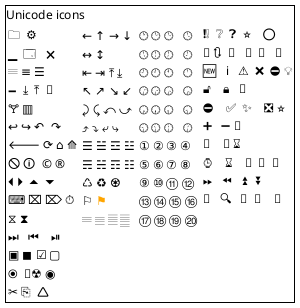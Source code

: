 @startsalt
 
' Unicode characters don't scale but they 
' render more reliably and result in more 
' readable markup than sprites and 
' openiconic
' https://www.vertex42.com/ExcelTips/unicode-symbols.html

{+Unicode icons
  {
{
    🗀  ⚙
  ▁  🗔   🗙
  𝄘 ≡ ☰
  🗕  ⤓  ⤒  🔗  
  🝖 ▥ 
  	↩ ↪ ↶  ↷
  🡐 ⟳ ⌂ ⟰
  🛇 🛈  © ®
  ⏴ ⏵  ⏶  ⏷
   ⌨ ⌧ ⌦ ⏱
   ⧖ ⧗ 
  ⏭   ⏮    ⏯
  ▣ ◼ ☑ ▢ 
  ⦿  🔘☢ ◉
  ✂ ⎘  🛆
  }|
{
{    
  ← ↑ → ↓ 
  ↔ ↕ 
  ⇤ ⇥ ⤒ ⤓
  ↖ ↗ ↘ ↙ 
  ⤸ ⤹ ⤺ ⤻
  ⤴ ⤵ ⤶ ⤷	
☰ ☱ ☲ ☳	
☴ ☵ ☶ ☷
♺ ♻ ♼
⚐ <color:orange>⚑

𝄘 𝄙 𝄚 𝄛
}|
{

🕐 🕑 🕒   🕓 
🕔 🕕 🕖   🕗
🕘 🕙 🕚   🕛 
🕜 🕝 🕞   🕟
🕠 🕡 🕢   🕣
🕤 🕥 🕦   🕧
① ② ③ ④ 
  ⑤ ⑥ ⑦ ⑧ 
  ⑨ ⑩ ⑪ ⑫ 
  ⑬ ⑭ ⑮ ⑯ 
  ⑰ ⑱ ⑲ ⑳
  }
}
  }|
  {
  ❗❕  ❔  ❓  ⭐    ⭕
  🔁 🔃  📶   🔀  🔂   🔄
  🆕   ℹ️   ⚠️  ❌  ⛔ 💡
  🔓    🔒   🔑
    ⛔    ✅  ✨    ❎ ⭐
  ➕   ➖ 🟰
   🔔    🔕 ⌛

  ⌚    ⌛    🚩  🚫  🚀
  ⏩   ⏪   ⏫   ⏬
  🔎   🔍   🍳  📍    📌
  
  }|

}
@endsalt